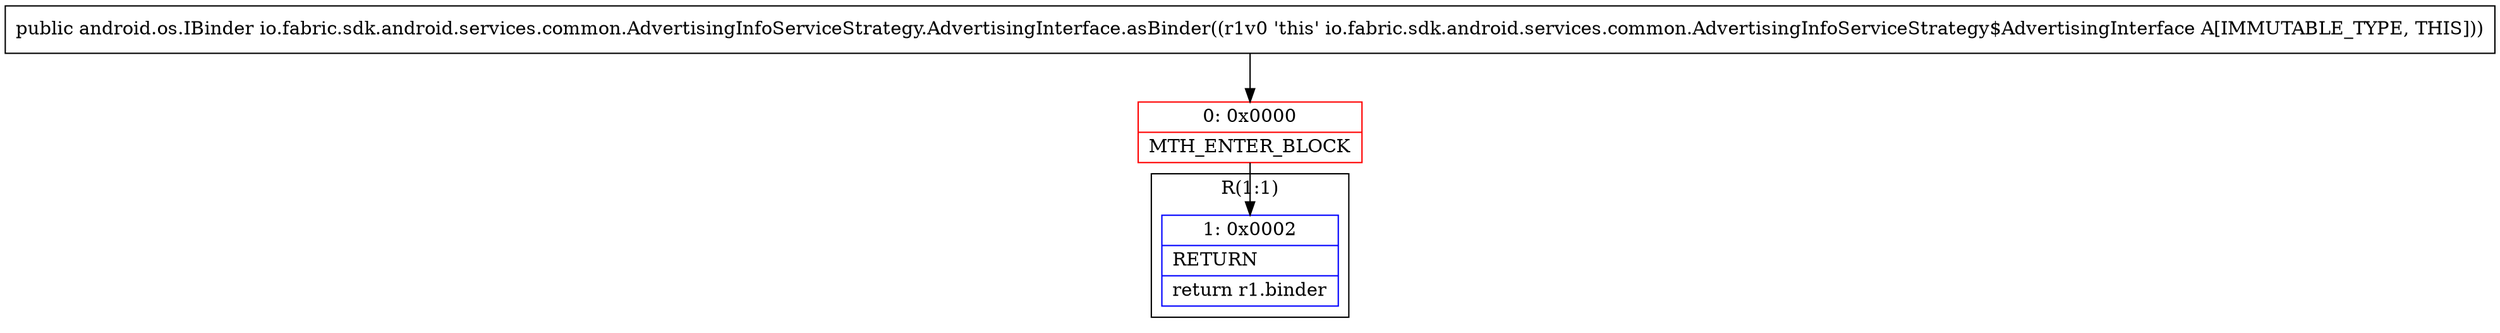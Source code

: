 digraph "CFG forio.fabric.sdk.android.services.common.AdvertisingInfoServiceStrategy.AdvertisingInterface.asBinder()Landroid\/os\/IBinder;" {
subgraph cluster_Region_2145952621 {
label = "R(1:1)";
node [shape=record,color=blue];
Node_1 [shape=record,label="{1\:\ 0x0002|RETURN\l|return r1.binder\l}"];
}
Node_0 [shape=record,color=red,label="{0\:\ 0x0000|MTH_ENTER_BLOCK\l}"];
MethodNode[shape=record,label="{public android.os.IBinder io.fabric.sdk.android.services.common.AdvertisingInfoServiceStrategy.AdvertisingInterface.asBinder((r1v0 'this' io.fabric.sdk.android.services.common.AdvertisingInfoServiceStrategy$AdvertisingInterface A[IMMUTABLE_TYPE, THIS])) }"];
MethodNode -> Node_0;
Node_0 -> Node_1;
}

